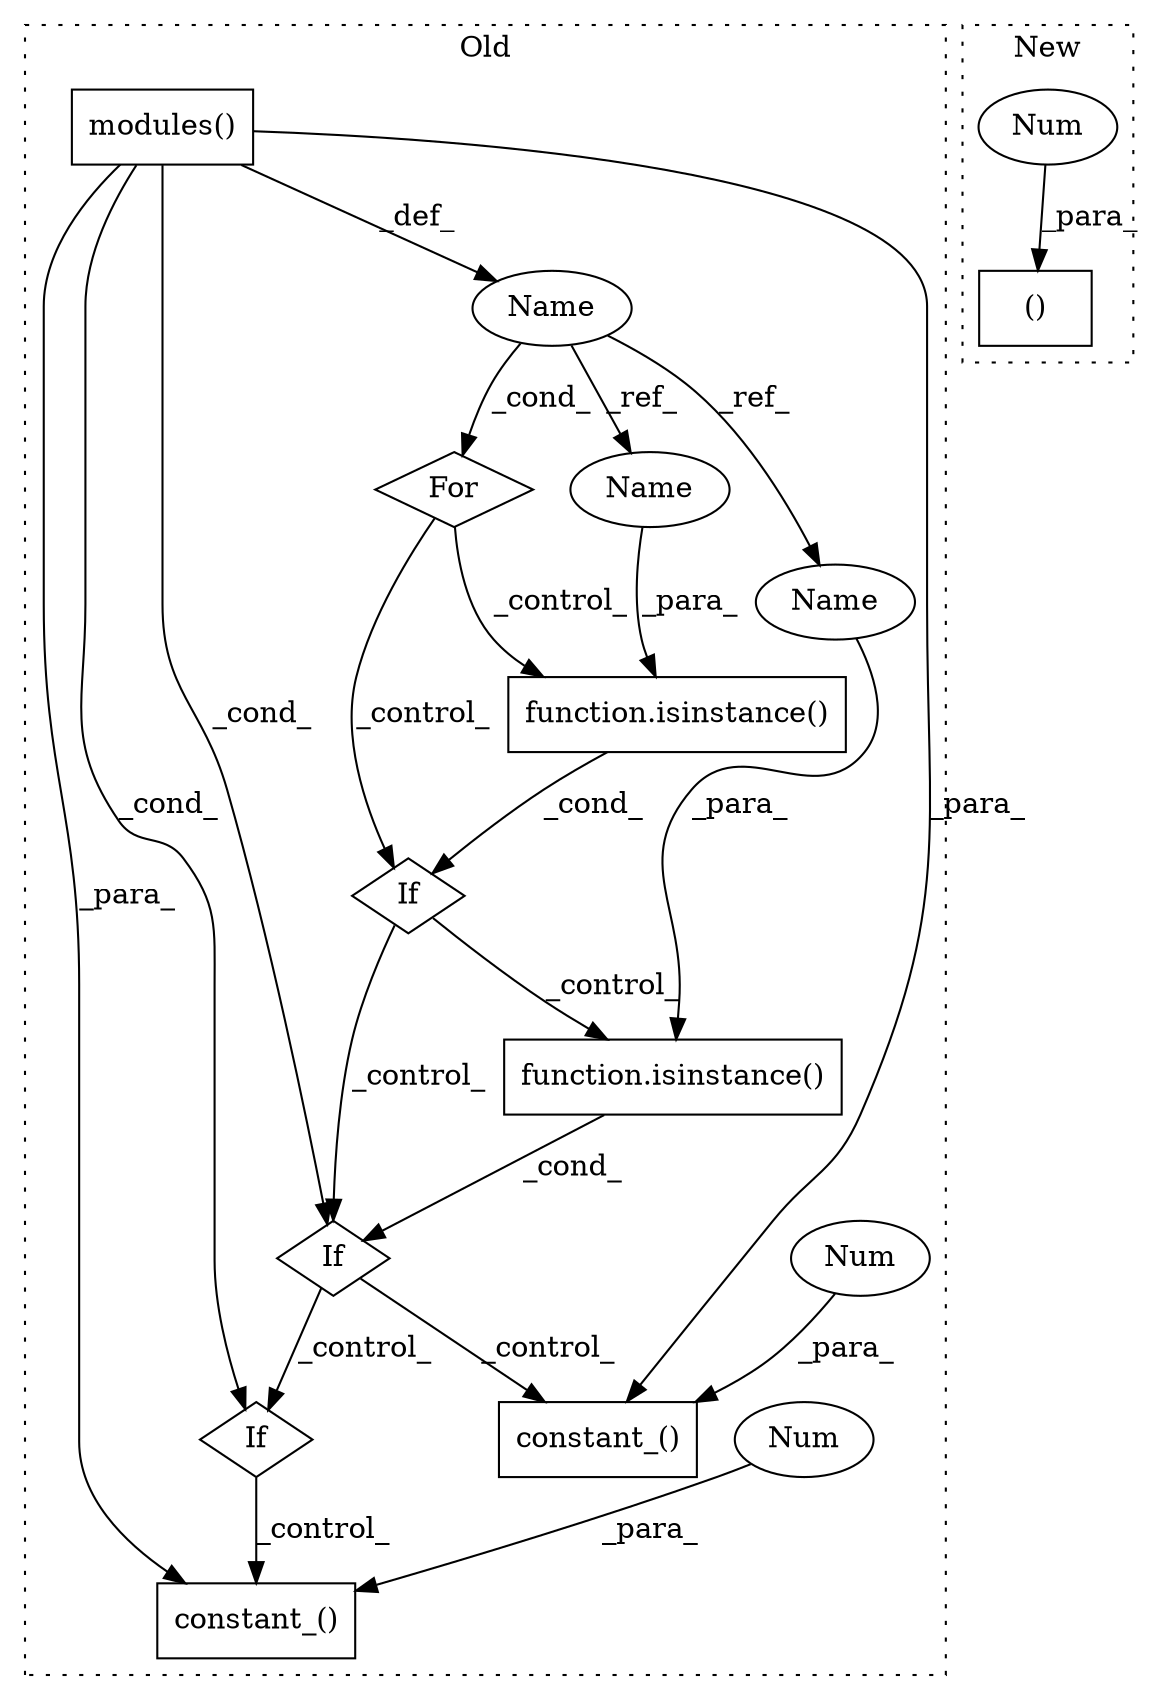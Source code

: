 digraph G {
subgraph cluster0 {
1 [label="function.isinstance()" a="75" s="3119,3142" l="11,1" shape="box"];
3 [label="If" a="96" s="3119,3143" l="0,18" shape="diamond"];
4 [label="constant_()" a="75" s="3248,3275" l="18,1" shape="box"];
5 [label="If" a="96" s="3294,3323" l="0,18" shape="diamond"];
6 [label="constant_()" a="75" s="3388,3415" l="18,1" shape="box"];
7 [label="If" a="96" s="2855,2882" l="3,18" shape="diamond"];
8 [label="For" a="107" s="2818,2841" l="4,14" shape="diamond"];
9 [label="Num" a="76" s="3414" l="1" shape="ellipse"];
11 [label="Num" a="76" s="3274" l="1" shape="ellipse"];
12 [label="modules()" a="75" s="2827" l="14" shape="box"];
13 [label="Name" a="87" s="2822" l="1" shape="ellipse"];
14 [label="function.isinstance()" a="75" s="2858,2881" l="11,1" shape="box"];
15 [label="Name" a="87" s="2869" l="1" shape="ellipse"];
16 [label="Name" a="87" s="3130" l="1" shape="ellipse"];
label = "Old";
style="dotted";
}
subgraph cluster1 {
2 [label="()" a="54" s="2621" l="4" shape="box"];
10 [label="Num" a="76" s="2623" l="2" shape="ellipse"];
label = "New";
style="dotted";
}
1 -> 3 [label="_cond_"];
3 -> 4 [label="_control_"];
3 -> 5 [label="_control_"];
5 -> 6 [label="_control_"];
7 -> 3 [label="_control_"];
7 -> 1 [label="_control_"];
8 -> 7 [label="_control_"];
8 -> 14 [label="_control_"];
9 -> 6 [label="_para_"];
10 -> 2 [label="_para_"];
11 -> 4 [label="_para_"];
12 -> 3 [label="_cond_"];
12 -> 6 [label="_para_"];
12 -> 4 [label="_para_"];
12 -> 5 [label="_cond_"];
12 -> 13 [label="_def_"];
13 -> 8 [label="_cond_"];
13 -> 15 [label="_ref_"];
13 -> 16 [label="_ref_"];
14 -> 7 [label="_cond_"];
15 -> 14 [label="_para_"];
16 -> 1 [label="_para_"];
}